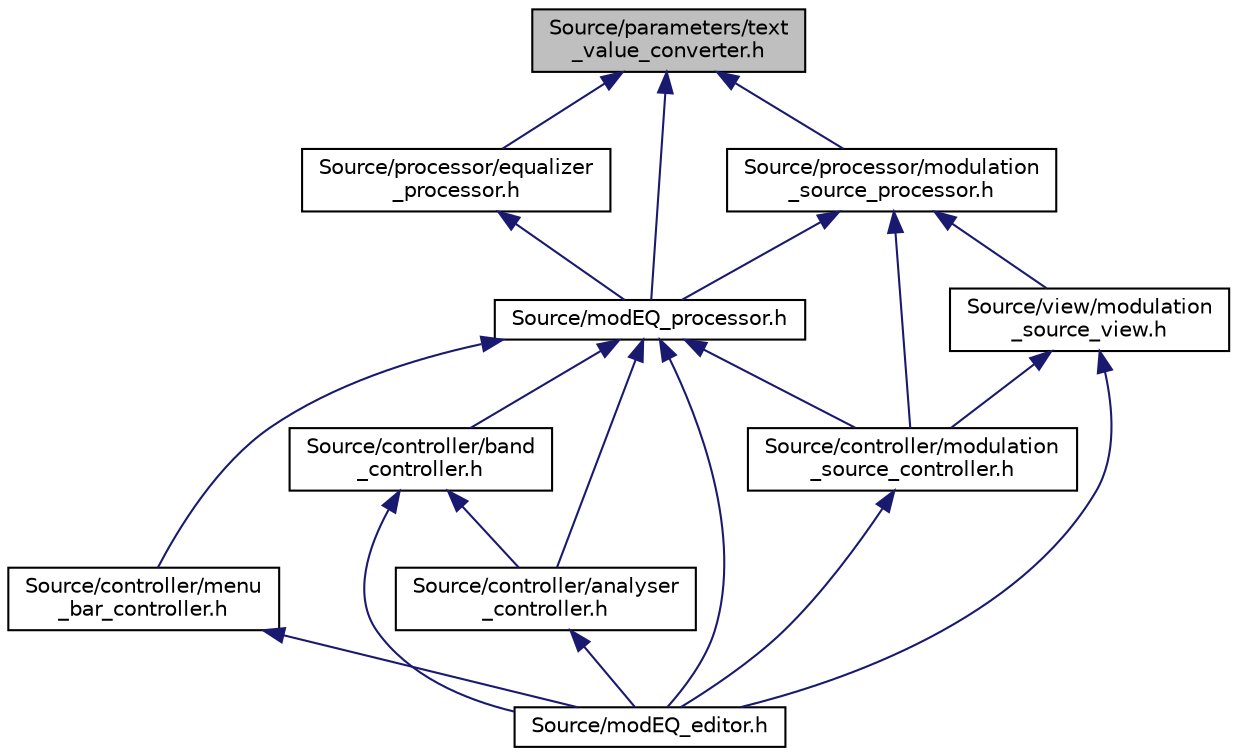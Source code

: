 digraph "Source/parameters/text_value_converter.h"
{
  edge [fontname="Helvetica",fontsize="10",labelfontname="Helvetica",labelfontsize="10"];
  node [fontname="Helvetica",fontsize="10",shape=record];
  Node2 [label="Source/parameters/text\l_value_converter.h",height=0.2,width=0.4,color="black", fillcolor="grey75", style="filled", fontcolor="black"];
  Node2 -> Node3 [dir="back",color="midnightblue",fontsize="10",style="solid",fontname="Helvetica"];
  Node3 [label="Source/modEQ_processor.h",height=0.2,width=0.4,color="black", fillcolor="white", style="filled",URL="$modEQ__processor_8h.html"];
  Node3 -> Node4 [dir="back",color="midnightblue",fontsize="10",style="solid",fontname="Helvetica"];
  Node4 [label="Source/controller/analyser\l_controller.h",height=0.2,width=0.4,color="black", fillcolor="white", style="filled",URL="$analyser__controller_8h.html"];
  Node4 -> Node5 [dir="back",color="midnightblue",fontsize="10",style="solid",fontname="Helvetica"];
  Node5 [label="Source/modEQ_editor.h",height=0.2,width=0.4,color="black", fillcolor="white", style="filled",URL="$modEQ__editor_8h.html"];
  Node3 -> Node6 [dir="back",color="midnightblue",fontsize="10",style="solid",fontname="Helvetica"];
  Node6 [label="Source/controller/band\l_controller.h",height=0.2,width=0.4,color="black", fillcolor="white", style="filled",URL="$band__controller_8h.html"];
  Node6 -> Node4 [dir="back",color="midnightblue",fontsize="10",style="solid",fontname="Helvetica"];
  Node6 -> Node5 [dir="back",color="midnightblue",fontsize="10",style="solid",fontname="Helvetica"];
  Node3 -> Node7 [dir="back",color="midnightblue",fontsize="10",style="solid",fontname="Helvetica"];
  Node7 [label="Source/controller/menu\l_bar_controller.h",height=0.2,width=0.4,color="black", fillcolor="white", style="filled",URL="$menu__bar__controller_8h.html"];
  Node7 -> Node5 [dir="back",color="midnightblue",fontsize="10",style="solid",fontname="Helvetica"];
  Node3 -> Node8 [dir="back",color="midnightblue",fontsize="10",style="solid",fontname="Helvetica"];
  Node8 [label="Source/controller/modulation\l_source_controller.h",height=0.2,width=0.4,color="black", fillcolor="white", style="filled",URL="$modulation__source__controller_8h.html"];
  Node8 -> Node5 [dir="back",color="midnightblue",fontsize="10",style="solid",fontname="Helvetica"];
  Node3 -> Node5 [dir="back",color="midnightblue",fontsize="10",style="solid",fontname="Helvetica"];
  Node2 -> Node9 [dir="back",color="midnightblue",fontsize="10",style="solid",fontname="Helvetica"];
  Node9 [label="Source/processor/equalizer\l_processor.h",height=0.2,width=0.4,color="black", fillcolor="white", style="filled",URL="$equalizer__processor_8h.html"];
  Node9 -> Node3 [dir="back",color="midnightblue",fontsize="10",style="solid",fontname="Helvetica"];
  Node2 -> Node10 [dir="back",color="midnightblue",fontsize="10",style="solid",fontname="Helvetica"];
  Node10 [label="Source/processor/modulation\l_source_processor.h",height=0.2,width=0.4,color="black", fillcolor="white", style="filled",URL="$modulation__source__processor_8h.html"];
  Node10 -> Node3 [dir="back",color="midnightblue",fontsize="10",style="solid",fontname="Helvetica"];
  Node10 -> Node8 [dir="back",color="midnightblue",fontsize="10",style="solid",fontname="Helvetica"];
  Node10 -> Node11 [dir="back",color="midnightblue",fontsize="10",style="solid",fontname="Helvetica"];
  Node11 [label="Source/view/modulation\l_source_view.h",height=0.2,width=0.4,color="black", fillcolor="white", style="filled",URL="$modulation__source__view_8h.html"];
  Node11 -> Node8 [dir="back",color="midnightblue",fontsize="10",style="solid",fontname="Helvetica"];
  Node11 -> Node5 [dir="back",color="midnightblue",fontsize="10",style="solid",fontname="Helvetica"];
}
